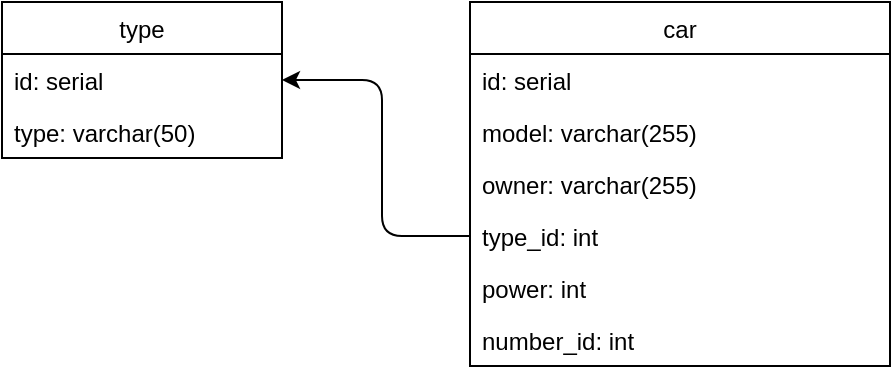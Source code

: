 <mxfile version="14.9.6" type="device"><diagram id="C5RBs43oDa-KdzZeNtuy" name="Page-1"><mxGraphModel dx="782" dy="449" grid="1" gridSize="10" guides="1" tooltips="1" connect="1" arrows="1" fold="1" page="1" pageScale="1" pageWidth="827" pageHeight="1169" math="0" shadow="0"><root><mxCell id="WIyWlLk6GJQsqaUBKTNV-0"/><mxCell id="WIyWlLk6GJQsqaUBKTNV-1" parent="WIyWlLk6GJQsqaUBKTNV-0"/><mxCell id="RQnLrvcl62GlfAjCDLDm-0" value="type" style="swimlane;fontStyle=0;childLayout=stackLayout;horizontal=1;startSize=26;horizontalStack=0;resizeParent=1;resizeParentMax=0;resizeLast=0;collapsible=1;marginBottom=0;" parent="WIyWlLk6GJQsqaUBKTNV-1" vertex="1"><mxGeometry x="40" y="10" width="140" height="78" as="geometry"/></mxCell><mxCell id="RQnLrvcl62GlfAjCDLDm-1" value="id: serial" style="text;strokeColor=none;fillColor=none;align=left;verticalAlign=top;spacingLeft=4;spacingRight=4;overflow=hidden;rotatable=0;points=[[0,0.5],[1,0.5]];portConstraint=eastwest;" parent="RQnLrvcl62GlfAjCDLDm-0" vertex="1"><mxGeometry y="26" width="140" height="26" as="geometry"/></mxCell><mxCell id="RQnLrvcl62GlfAjCDLDm-3" value="type: varchar(50)" style="text;strokeColor=none;fillColor=none;align=left;verticalAlign=top;spacingLeft=4;spacingRight=4;overflow=hidden;rotatable=0;points=[[0,0.5],[1,0.5]];portConstraint=eastwest;" parent="RQnLrvcl62GlfAjCDLDm-0" vertex="1"><mxGeometry y="52" width="140" height="26" as="geometry"/></mxCell><mxCell id="RQnLrvcl62GlfAjCDLDm-4" value="car" style="swimlane;fontStyle=0;childLayout=stackLayout;horizontal=1;startSize=26;horizontalStack=0;resizeParent=1;resizeParentMax=0;resizeLast=0;collapsible=1;marginBottom=0;" parent="WIyWlLk6GJQsqaUBKTNV-1" vertex="1"><mxGeometry x="274" y="10" width="210" height="182" as="geometry"/></mxCell><mxCell id="RQnLrvcl62GlfAjCDLDm-5" value="id: serial" style="text;strokeColor=none;fillColor=none;align=left;verticalAlign=top;spacingLeft=4;spacingRight=4;overflow=hidden;rotatable=0;points=[[0,0.5],[1,0.5]];portConstraint=eastwest;" parent="RQnLrvcl62GlfAjCDLDm-4" vertex="1"><mxGeometry y="26" width="210" height="26" as="geometry"/></mxCell><mxCell id="RQnLrvcl62GlfAjCDLDm-6" value="model: varchar(255)" style="text;strokeColor=none;fillColor=none;align=left;verticalAlign=top;spacingLeft=4;spacingRight=4;overflow=hidden;rotatable=0;points=[[0,0.5],[1,0.5]];portConstraint=eastwest;" parent="RQnLrvcl62GlfAjCDLDm-4" vertex="1"><mxGeometry y="52" width="210" height="26" as="geometry"/></mxCell><mxCell id="RQnLrvcl62GlfAjCDLDm-7" value="owner: varchar(255)" style="text;strokeColor=none;fillColor=none;align=left;verticalAlign=top;spacingLeft=4;spacingRight=4;overflow=hidden;rotatable=0;points=[[0,0.5],[1,0.5]];portConstraint=eastwest;" parent="RQnLrvcl62GlfAjCDLDm-4" vertex="1"><mxGeometry y="78" width="210" height="26" as="geometry"/></mxCell><mxCell id="RQnLrvcl62GlfAjCDLDm-8" value="type_id: int" style="text;strokeColor=none;fillColor=none;align=left;verticalAlign=top;spacingLeft=4;spacingRight=4;overflow=hidden;rotatable=0;points=[[0,0.5],[1,0.5]];portConstraint=eastwest;" parent="RQnLrvcl62GlfAjCDLDm-4" vertex="1"><mxGeometry y="104" width="210" height="26" as="geometry"/></mxCell><mxCell id="RQnLrvcl62GlfAjCDLDm-12" value="power: int" style="text;strokeColor=none;fillColor=none;align=left;verticalAlign=top;spacingLeft=4;spacingRight=4;overflow=hidden;rotatable=0;points=[[0,0.5],[1,0.5]];portConstraint=eastwest;" parent="RQnLrvcl62GlfAjCDLDm-4" vertex="1"><mxGeometry y="130" width="210" height="26" as="geometry"/></mxCell><mxCell id="RQnLrvcl62GlfAjCDLDm-13" value="number_id: int" style="text;strokeColor=none;fillColor=none;align=left;verticalAlign=top;spacingLeft=4;spacingRight=4;overflow=hidden;rotatable=0;points=[[0,0.5],[1,0.5]];portConstraint=eastwest;" parent="RQnLrvcl62GlfAjCDLDm-4" vertex="1"><mxGeometry y="156" width="210" height="26" as="geometry"/></mxCell><mxCell id="xHF8RdmenfRfqMwFa-bW-0" value="" style="endArrow=classic;html=1;exitX=0;exitY=0.5;exitDx=0;exitDy=0;entryX=1;entryY=0.5;entryDx=0;entryDy=0;" parent="WIyWlLk6GJQsqaUBKTNV-1" source="RQnLrvcl62GlfAjCDLDm-8" target="RQnLrvcl62GlfAjCDLDm-1" edge="1"><mxGeometry width="50" height="50" relative="1" as="geometry"><mxPoint x="380" y="260" as="sourcePoint"/><mxPoint x="430" y="210" as="targetPoint"/><Array as="points"><mxPoint x="230" y="127"/><mxPoint x="230" y="49"/></Array></mxGeometry></mxCell></root></mxGraphModel></diagram></mxfile>